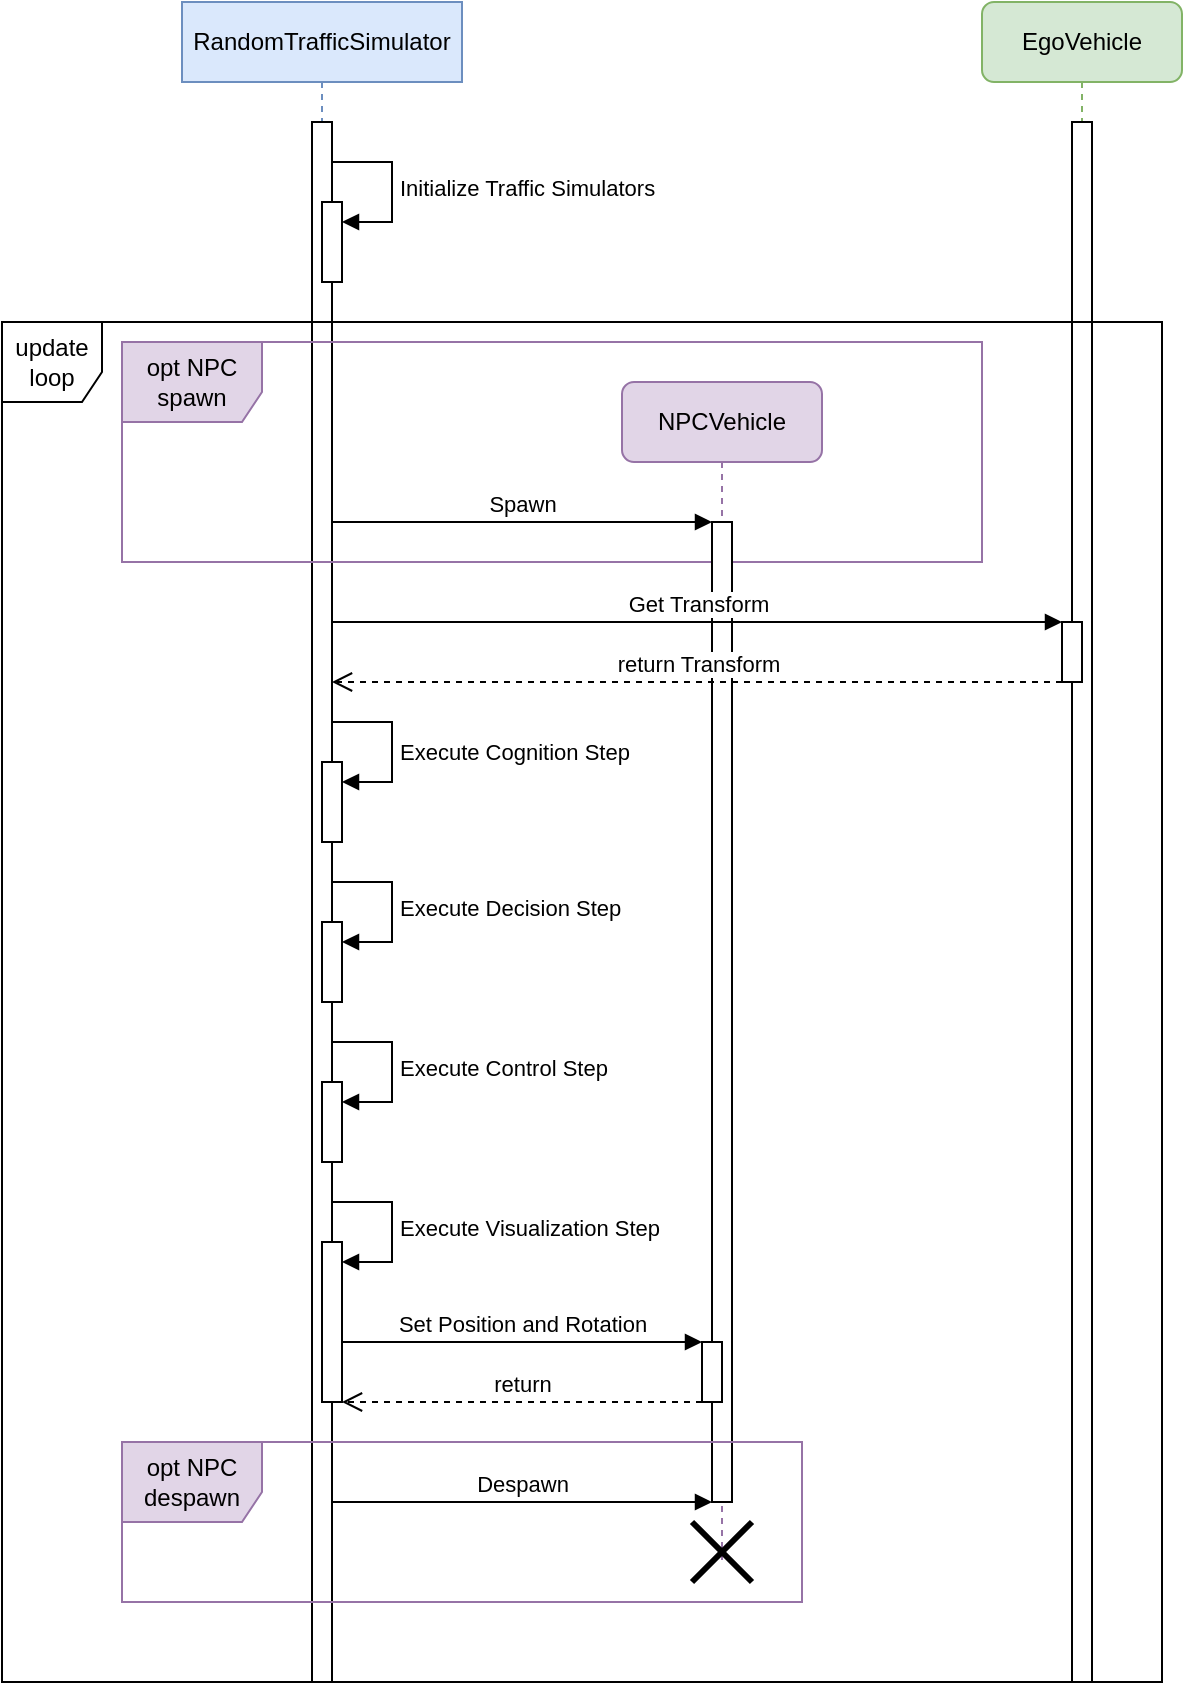 <mxfile version="21.5.2" type="device">
  <diagram name="Page-1" id="2YBvvXClWsGukQMizWep">
    <mxGraphModel dx="1867" dy="797" grid="1" gridSize="10" guides="1" tooltips="1" connect="1" arrows="1" fold="1" page="1" pageScale="1" pageWidth="850" pageHeight="1100" math="0" shadow="0">
      <root>
        <mxCell id="0" />
        <mxCell id="1" parent="0" />
        <mxCell id="aM9ryv3xv72pqoxQDRHE-1" value="&lt;div&gt;RandomTrafficSimulator&lt;/div&gt;" style="shape=umlLifeline;perimeter=lifelinePerimeter;whiteSpace=wrap;html=1;container=0;dropTarget=0;collapsible=0;recursiveResize=0;outlineConnect=0;portConstraint=eastwest;newEdgeStyle={&quot;edgeStyle&quot;:&quot;elbowEdgeStyle&quot;,&quot;elbow&quot;:&quot;vertical&quot;,&quot;curved&quot;:0,&quot;rounded&quot;:0};fillColor=#dae8fc;strokeColor=#6c8ebf;rounded=0;" parent="1" vertex="1">
          <mxGeometry x="60" y="40" width="140" height="840" as="geometry" />
        </mxCell>
        <mxCell id="aM9ryv3xv72pqoxQDRHE-2" value="" style="html=1;points=[];perimeter=orthogonalPerimeter;outlineConnect=0;targetShapes=umlLifeline;portConstraint=eastwest;newEdgeStyle={&quot;edgeStyle&quot;:&quot;elbowEdgeStyle&quot;,&quot;elbow&quot;:&quot;vertical&quot;,&quot;curved&quot;:0,&quot;rounded&quot;:0};" parent="aM9ryv3xv72pqoxQDRHE-1" vertex="1">
          <mxGeometry x="65" y="60" width="10" height="780" as="geometry" />
        </mxCell>
        <mxCell id="VZETpKhERo8CzhVwRjxm-15" value="" style="html=1;points=[];perimeter=orthogonalPerimeter;outlineConnect=0;targetShapes=umlLifeline;portConstraint=eastwest;newEdgeStyle={&quot;edgeStyle&quot;:&quot;elbowEdgeStyle&quot;,&quot;elbow&quot;:&quot;vertical&quot;,&quot;curved&quot;:0,&quot;rounded&quot;:0};" vertex="1" parent="aM9ryv3xv72pqoxQDRHE-1">
          <mxGeometry x="70" y="100" width="10" height="40" as="geometry" />
        </mxCell>
        <mxCell id="VZETpKhERo8CzhVwRjxm-16" value="Initialize Traffic Simulators" style="html=1;align=left;spacingLeft=2;endArrow=block;rounded=0;edgeStyle=orthogonalEdgeStyle;curved=0;rounded=0;" edge="1" target="VZETpKhERo8CzhVwRjxm-15" parent="aM9ryv3xv72pqoxQDRHE-1">
          <mxGeometry relative="1" as="geometry">
            <mxPoint x="75" y="80" as="sourcePoint" />
            <Array as="points">
              <mxPoint x="105" y="110" />
            </Array>
          </mxGeometry>
        </mxCell>
        <mxCell id="VZETpKhERo8CzhVwRjxm-45" value="EgoVehicle" style="shape=umlLifeline;perimeter=lifelinePerimeter;whiteSpace=wrap;html=1;container=1;dropTarget=0;collapsible=0;recursiveResize=0;outlineConnect=0;portConstraint=eastwest;newEdgeStyle={&quot;edgeStyle&quot;:&quot;elbowEdgeStyle&quot;,&quot;elbow&quot;:&quot;vertical&quot;,&quot;curved&quot;:0,&quot;rounded&quot;:0};fillColor=#d5e8d4;strokeColor=#82b366;rounded=1;" vertex="1" parent="1">
          <mxGeometry x="460" y="40" width="100" height="840" as="geometry" />
        </mxCell>
        <mxCell id="VZETpKhERo8CzhVwRjxm-46" value="" style="html=1;points=[];perimeter=orthogonalPerimeter;outlineConnect=0;targetShapes=umlLifeline;portConstraint=eastwest;newEdgeStyle={&quot;edgeStyle&quot;:&quot;elbowEdgeStyle&quot;,&quot;elbow&quot;:&quot;vertical&quot;,&quot;curved&quot;:0,&quot;rounded&quot;:0};" vertex="1" parent="VZETpKhERo8CzhVwRjxm-45">
          <mxGeometry x="45" y="60" width="10" height="780" as="geometry" />
        </mxCell>
        <mxCell id="VZETpKhERo8CzhVwRjxm-64" value="" style="html=1;points=[];perimeter=orthogonalPerimeter;outlineConnect=0;targetShapes=umlLifeline;portConstraint=eastwest;newEdgeStyle={&quot;edgeStyle&quot;:&quot;elbowEdgeStyle&quot;,&quot;elbow&quot;:&quot;vertical&quot;,&quot;curved&quot;:0,&quot;rounded&quot;:0};" vertex="1" parent="VZETpKhERo8CzhVwRjxm-45">
          <mxGeometry x="40" y="310" width="10" height="30" as="geometry" />
        </mxCell>
        <mxCell id="VZETpKhERo8CzhVwRjxm-51" value="update loop" style="shape=umlFrame;whiteSpace=wrap;html=1;pointerEvents=0;recursiveResize=0;container=0;collapsible=0;width=50;height=40;" vertex="1" parent="1">
          <mxGeometry x="-30" y="200" width="580" height="680" as="geometry" />
        </mxCell>
        <mxCell id="VZETpKhERo8CzhVwRjxm-56" value="Spawn" style="html=1;verticalAlign=bottom;endArrow=block;edgeStyle=elbowEdgeStyle;elbow=horizontal;curved=0;rounded=0;" edge="1" target="VZETpKhERo8CzhVwRjxm-55" parent="1" source="aM9ryv3xv72pqoxQDRHE-2">
          <mxGeometry relative="1" as="geometry">
            <mxPoint x="195" y="300" as="sourcePoint" />
            <Array as="points">
              <mxPoint x="200" y="300" />
            </Array>
          </mxGeometry>
        </mxCell>
        <mxCell id="VZETpKhERo8CzhVwRjxm-54" value="opt NPC spawn" style="shape=umlFrame;whiteSpace=wrap;html=1;pointerEvents=0;recursiveResize=0;container=0;collapsible=0;width=70;height=40;fillColor=#e1d5e7;strokeColor=#9673a6;" vertex="1" parent="1">
          <mxGeometry x="30" y="210" width="430" height="110" as="geometry" />
        </mxCell>
        <mxCell id="VZETpKhERo8CzhVwRjxm-18" value="NPCVehicle" style="shape=umlLifeline;perimeter=lifelinePerimeter;whiteSpace=wrap;html=1;container=1;dropTarget=0;collapsible=0;recursiveResize=0;outlineConnect=0;portConstraint=eastwest;newEdgeStyle={&quot;edgeStyle&quot;:&quot;elbowEdgeStyle&quot;,&quot;elbow&quot;:&quot;vertical&quot;,&quot;curved&quot;:0,&quot;rounded&quot;:0};fillColor=#e1d5e7;strokeColor=#9673a6;rounded=1;" vertex="1" parent="1">
          <mxGeometry x="280" y="230" width="100" height="590" as="geometry" />
        </mxCell>
        <mxCell id="VZETpKhERo8CzhVwRjxm-55" value="" style="html=1;points=[];perimeter=orthogonalPerimeter;outlineConnect=0;targetShapes=umlLifeline;portConstraint=eastwest;newEdgeStyle={&quot;edgeStyle&quot;:&quot;elbowEdgeStyle&quot;,&quot;elbow&quot;:&quot;vertical&quot;,&quot;curved&quot;:0,&quot;rounded&quot;:0};" vertex="1" parent="VZETpKhERo8CzhVwRjxm-18">
          <mxGeometry x="45" y="70" width="10" height="490" as="geometry" />
        </mxCell>
        <mxCell id="VZETpKhERo8CzhVwRjxm-89" value="" style="html=1;points=[];perimeter=orthogonalPerimeter;outlineConnect=0;targetShapes=umlLifeline;portConstraint=eastwest;newEdgeStyle={&quot;edgeStyle&quot;:&quot;elbowEdgeStyle&quot;,&quot;elbow&quot;:&quot;vertical&quot;,&quot;curved&quot;:0,&quot;rounded&quot;:0};" vertex="1" parent="VZETpKhERo8CzhVwRjxm-18">
          <mxGeometry x="40" y="480" width="10" height="30" as="geometry" />
        </mxCell>
        <mxCell id="VZETpKhERo8CzhVwRjxm-81" value="" style="html=1;points=[];perimeter=orthogonalPerimeter;outlineConnect=0;targetShapes=umlLifeline;portConstraint=eastwest;newEdgeStyle={&quot;edgeStyle&quot;:&quot;elbowEdgeStyle&quot;,&quot;elbow&quot;:&quot;vertical&quot;,&quot;curved&quot;:0,&quot;rounded&quot;:0};" vertex="1" parent="1">
          <mxGeometry x="130" y="420" width="10" height="40" as="geometry" />
        </mxCell>
        <mxCell id="VZETpKhERo8CzhVwRjxm-82" value="&lt;div&gt;Execute Cognition Step&lt;br&gt;&lt;/div&gt;" style="html=1;align=left;spacingLeft=2;endArrow=block;rounded=0;edgeStyle=orthogonalEdgeStyle;curved=0;rounded=0;" edge="1" target="VZETpKhERo8CzhVwRjxm-81" parent="1">
          <mxGeometry x="0.053" relative="1" as="geometry">
            <mxPoint x="135" y="400" as="sourcePoint" />
            <Array as="points">
              <mxPoint x="165" y="400" />
              <mxPoint x="165" y="430" />
            </Array>
            <mxPoint as="offset" />
          </mxGeometry>
        </mxCell>
        <mxCell id="VZETpKhERo8CzhVwRjxm-83" value="" style="html=1;points=[];perimeter=orthogonalPerimeter;outlineConnect=0;targetShapes=umlLifeline;portConstraint=eastwest;newEdgeStyle={&quot;edgeStyle&quot;:&quot;elbowEdgeStyle&quot;,&quot;elbow&quot;:&quot;vertical&quot;,&quot;curved&quot;:0,&quot;rounded&quot;:0};" vertex="1" parent="1">
          <mxGeometry x="130" y="500" width="10" height="40" as="geometry" />
        </mxCell>
        <mxCell id="VZETpKhERo8CzhVwRjxm-84" value="Execute Decision Step" style="html=1;align=left;spacingLeft=2;endArrow=block;rounded=0;edgeStyle=orthogonalEdgeStyle;curved=0;rounded=0;" edge="1" target="VZETpKhERo8CzhVwRjxm-83" parent="1">
          <mxGeometry relative="1" as="geometry">
            <mxPoint x="135" y="480" as="sourcePoint" />
            <Array as="points">
              <mxPoint x="165" y="510" />
            </Array>
          </mxGeometry>
        </mxCell>
        <mxCell id="VZETpKhERo8CzhVwRjxm-85" value="" style="html=1;points=[];perimeter=orthogonalPerimeter;outlineConnect=0;targetShapes=umlLifeline;portConstraint=eastwest;newEdgeStyle={&quot;edgeStyle&quot;:&quot;elbowEdgeStyle&quot;,&quot;elbow&quot;:&quot;vertical&quot;,&quot;curved&quot;:0,&quot;rounded&quot;:0};" vertex="1" parent="1">
          <mxGeometry x="130" y="580" width="10" height="40" as="geometry" />
        </mxCell>
        <mxCell id="VZETpKhERo8CzhVwRjxm-86" value="Execute Control Step" style="html=1;align=left;spacingLeft=2;endArrow=block;rounded=0;edgeStyle=orthogonalEdgeStyle;curved=0;rounded=0;" edge="1" target="VZETpKhERo8CzhVwRjxm-85" parent="1">
          <mxGeometry relative="1" as="geometry">
            <mxPoint x="135" y="560" as="sourcePoint" />
            <Array as="points">
              <mxPoint x="165" y="590" />
            </Array>
          </mxGeometry>
        </mxCell>
        <mxCell id="VZETpKhERo8CzhVwRjxm-87" value="" style="html=1;points=[];perimeter=orthogonalPerimeter;outlineConnect=0;targetShapes=umlLifeline;portConstraint=eastwest;newEdgeStyle={&quot;edgeStyle&quot;:&quot;elbowEdgeStyle&quot;,&quot;elbow&quot;:&quot;vertical&quot;,&quot;curved&quot;:0,&quot;rounded&quot;:0};" vertex="1" parent="1">
          <mxGeometry x="130" y="660" width="10" height="80" as="geometry" />
        </mxCell>
        <mxCell id="VZETpKhERo8CzhVwRjxm-88" value="Execute Visualization Step" style="html=1;align=left;spacingLeft=2;endArrow=block;rounded=0;edgeStyle=orthogonalEdgeStyle;curved=0;rounded=0;" edge="1" target="VZETpKhERo8CzhVwRjxm-87" parent="1">
          <mxGeometry relative="1" as="geometry">
            <mxPoint x="135" y="640" as="sourcePoint" />
            <Array as="points">
              <mxPoint x="165" y="670" />
            </Array>
          </mxGeometry>
        </mxCell>
        <mxCell id="VZETpKhERo8CzhVwRjxm-90" value="Set Position and Rotation" style="html=1;verticalAlign=bottom;endArrow=block;edgeStyle=elbowEdgeStyle;elbow=vertical;curved=0;rounded=0;" edge="1" target="VZETpKhERo8CzhVwRjxm-89" parent="1" source="VZETpKhERo8CzhVwRjxm-87">
          <mxGeometry relative="1" as="geometry">
            <mxPoint x="245" y="720" as="sourcePoint" />
            <Array as="points">
              <mxPoint x="230" y="710" />
            </Array>
          </mxGeometry>
        </mxCell>
        <mxCell id="VZETpKhERo8CzhVwRjxm-91" value="return" style="html=1;verticalAlign=bottom;endArrow=open;dashed=1;endSize=8;edgeStyle=elbowEdgeStyle;elbow=vertical;curved=0;rounded=0;" edge="1" source="VZETpKhERo8CzhVwRjxm-89" parent="1" target="VZETpKhERo8CzhVwRjxm-87">
          <mxGeometry relative="1" as="geometry">
            <mxPoint x="140" y="750" as="targetPoint" />
            <mxPoint x="330" y="740" as="sourcePoint" />
            <Array as="points">
              <mxPoint x="250" y="740" />
            </Array>
          </mxGeometry>
        </mxCell>
        <mxCell id="VZETpKhERo8CzhVwRjxm-65" value="Get Transform" style="html=1;verticalAlign=bottom;endArrow=block;edgeStyle=elbowEdgeStyle;elbow=vertical;curved=0;rounded=0;" edge="1" target="VZETpKhERo8CzhVwRjxm-64" parent="1">
          <mxGeometry relative="1" as="geometry">
            <mxPoint x="135" y="350" as="sourcePoint" />
            <mxPoint x="540" y="350" as="targetPoint" />
          </mxGeometry>
        </mxCell>
        <mxCell id="VZETpKhERo8CzhVwRjxm-66" value="return Transform" style="html=1;verticalAlign=bottom;endArrow=open;dashed=1;endSize=8;edgeStyle=elbowEdgeStyle;elbow=vertical;curved=0;rounded=0;" edge="1" source="VZETpKhERo8CzhVwRjxm-64" parent="1">
          <mxGeometry relative="1" as="geometry">
            <mxPoint x="135" y="380" as="targetPoint" />
            <mxPoint x="540" y="380" as="sourcePoint" />
          </mxGeometry>
        </mxCell>
        <mxCell id="VZETpKhERo8CzhVwRjxm-93" value="opt NPC despawn" style="shape=umlFrame;whiteSpace=wrap;html=1;pointerEvents=0;recursiveResize=0;container=1;collapsible=0;width=70;height=40;fillColor=#e1d5e7;strokeColor=#9673a6;" vertex="1" parent="1">
          <mxGeometry x="30" y="760" width="340" height="80" as="geometry" />
        </mxCell>
        <mxCell id="VZETpKhERo8CzhVwRjxm-92" value="Despawn" style="html=1;verticalAlign=bottom;endArrow=block;edgeStyle=elbowEdgeStyle;elbow=vertical;curved=0;rounded=0;" edge="1" parent="VZETpKhERo8CzhVwRjxm-93">
          <mxGeometry width="80" relative="1" as="geometry">
            <mxPoint x="105" y="30" as="sourcePoint" />
            <mxPoint x="295" y="30" as="targetPoint" />
            <Array as="points">
              <mxPoint x="290" y="30" />
            </Array>
          </mxGeometry>
        </mxCell>
        <mxCell id="VZETpKhERo8CzhVwRjxm-94" value="" style="shape=umlDestroy;whiteSpace=wrap;html=1;strokeWidth=3;targetShapes=umlLifeline;" vertex="1" parent="VZETpKhERo8CzhVwRjxm-93">
          <mxGeometry x="285" y="40" width="30" height="30" as="geometry" />
        </mxCell>
      </root>
    </mxGraphModel>
  </diagram>
</mxfile>
